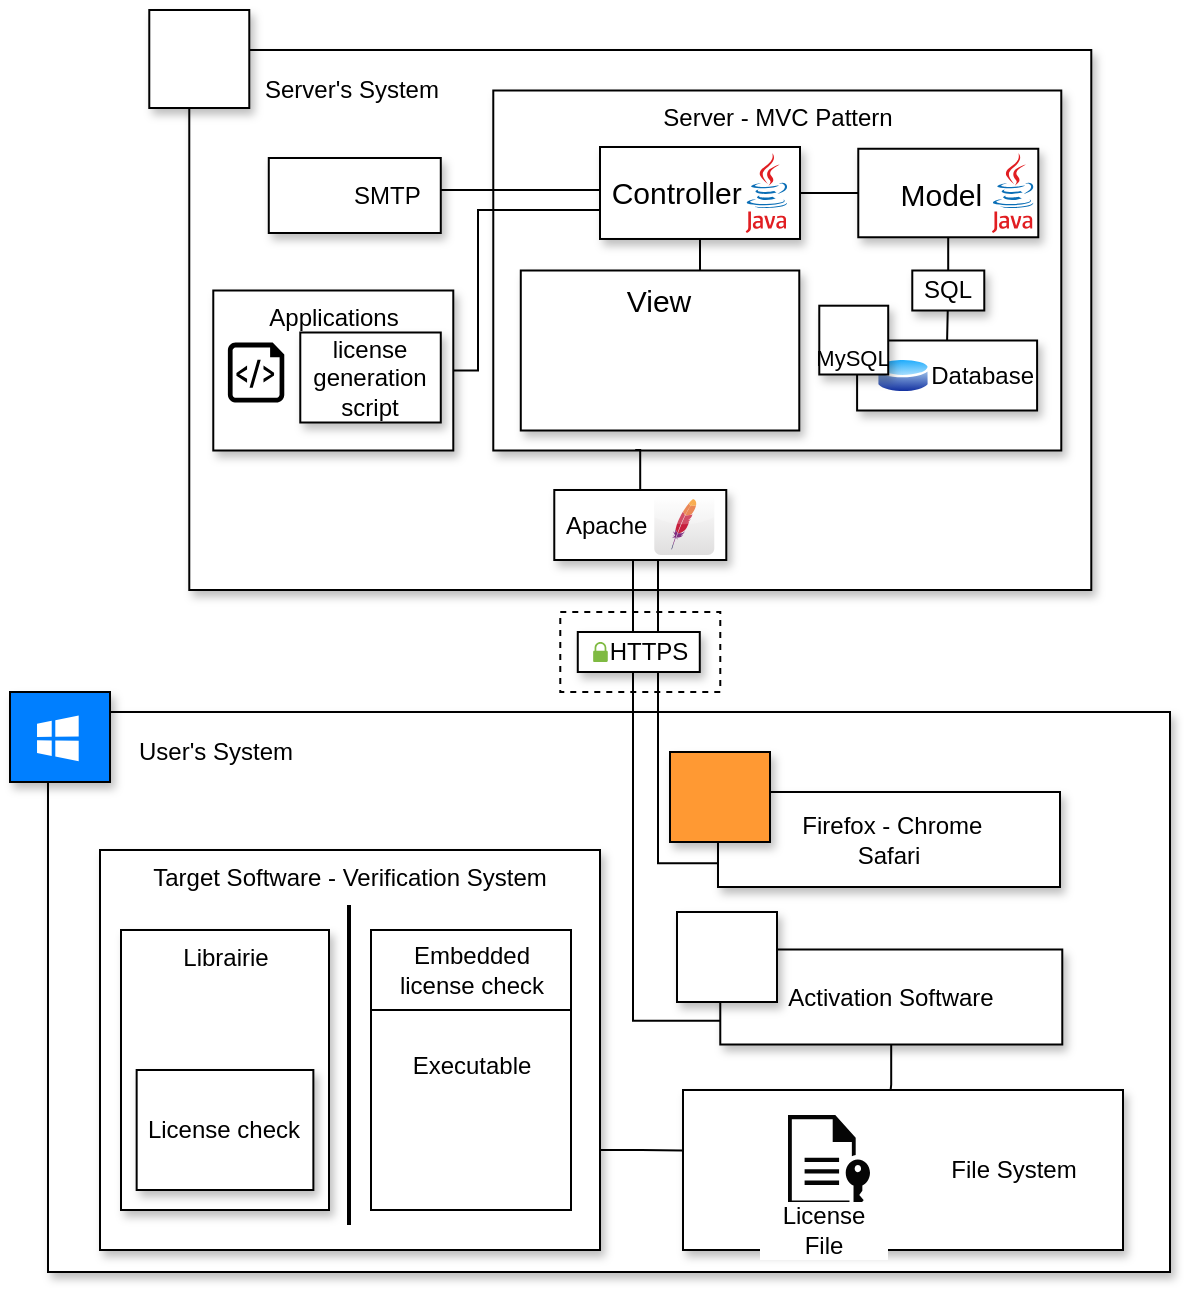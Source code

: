 <mxfile version="16.0.2"><diagram id="zqg3mD8aVBPtvlfFpJmv" name="Page-1"><mxGraphModel dx="585" dy="529" grid="1" gridSize="10" guides="1" tooltips="1" connect="1" arrows="1" fold="1" page="1" pageScale="1" pageWidth="827" pageHeight="1169" math="0" shadow="0"><root><mxCell id="0"/><mxCell id="1" parent="0"/><mxCell id="6A-bxQkhCpq2slP2q3Ci-1" value="" style="rounded=0;whiteSpace=wrap;html=1;sketch=0;shadow=1;" vertex="1" parent="1"><mxGeometry x="384.64" y="200" width="451" height="270" as="geometry"/></mxCell><mxCell id="6A-bxQkhCpq2slP2q3Ci-2" value="Server - MVC Pattern" style="rounded=0;whiteSpace=wrap;html=1;verticalAlign=top;sketch=0;shadow=1;" vertex="1" parent="1"><mxGeometry x="536.64" y="220.25" width="284" height="180" as="geometry"/></mxCell><mxCell id="6A-bxQkhCpq2slP2q3Ci-3" value="" style="rounded=0;whiteSpace=wrap;html=1;sketch=0;shadow=1;" vertex="1" parent="1"><mxGeometry x="314" y="531" width="561" height="280" as="geometry"/></mxCell><mxCell id="6A-bxQkhCpq2slP2q3Ci-4" style="edgeStyle=orthogonalEdgeStyle;rounded=0;orthogonalLoop=1;jettySize=auto;html=1;entryX=0.5;entryY=1;entryDx=0;entryDy=0;endArrow=none;endFill=0;" edge="1" parent="1" target="6A-bxQkhCpq2slP2q3Ci-10"><mxGeometry relative="1" as="geometry"><mxPoint x="643.64" y="344.25" as="sourcePoint"/></mxGeometry></mxCell><mxCell id="6A-bxQkhCpq2slP2q3Ci-5" style="edgeStyle=orthogonalEdgeStyle;rounded=0;orthogonalLoop=1;jettySize=auto;html=1;entryX=0.5;entryY=0;entryDx=0;entryDy=0;fontSize=11;startArrow=none;startFill=0;endArrow=none;endFill=0;" edge="1" parent="1" source="6A-bxQkhCpq2slP2q3Ci-6" target="6A-bxQkhCpq2slP2q3Ci-40"><mxGeometry relative="1" as="geometry"/></mxCell><mxCell id="6A-bxQkhCpq2slP2q3Ci-6" value="&lt;font style=&quot;font-size: 15px&quot;&gt;Model&lt;/font&gt;&amp;nbsp;&amp;nbsp; " style="rounded=0;whiteSpace=wrap;html=1;sketch=0;shadow=1;" vertex="1" parent="1"><mxGeometry x="719.14" y="249.38" width="90" height="44.25" as="geometry"/></mxCell><mxCell id="6A-bxQkhCpq2slP2q3Ci-7" style="edgeStyle=orthogonalEdgeStyle;rounded=0;orthogonalLoop=1;jettySize=auto;html=1;entryX=0;entryY=0.5;entryDx=0;entryDy=0;endArrow=none;endFill=0;" edge="1" parent="1" source="6A-bxQkhCpq2slP2q3Ci-10" target="6A-bxQkhCpq2slP2q3Ci-6"><mxGeometry relative="1" as="geometry"/></mxCell><mxCell id="6A-bxQkhCpq2slP2q3Ci-9" style="edgeStyle=orthogonalEdgeStyle;rounded=0;orthogonalLoop=1;jettySize=auto;html=1;entryX=1;entryY=0.5;entryDx=0;entryDy=0;fontSize=15;startArrow=none;startFill=0;endArrow=none;endFill=0;exitX=0.007;exitY=0.928;exitDx=0;exitDy=0;exitPerimeter=0;" edge="1" parent="1" target="6A-bxQkhCpq2slP2q3Ci-13" source="6A-bxQkhCpq2slP2q3Ci-10"><mxGeometry relative="1" as="geometry"><mxPoint x="587.39" y="280.8" as="sourcePoint"/><mxPoint x="518.64" y="348.57" as="targetPoint"/><Array as="points"><mxPoint x="591" y="280"/><mxPoint x="529" y="280"/><mxPoint x="529" y="360"/></Array></mxGeometry></mxCell><mxCell id="6A-bxQkhCpq2slP2q3Ci-10" value="&lt;font style=&quot;font-size: 15px&quot;&gt;Controller&lt;/font&gt;&amp;nbsp;&amp;nbsp;&amp;nbsp;&amp;nbsp;&amp;nbsp;&amp;nbsp;&amp;nbsp; " style="rounded=0;whiteSpace=wrap;html=1;sketch=0;shadow=1;" vertex="1" parent="1"><mxGeometry x="590" y="248.5" width="100" height="45.99" as="geometry"/></mxCell><mxCell id="6A-bxQkhCpq2slP2q3Ci-82" style="edgeStyle=orthogonalEdgeStyle;rounded=0;orthogonalLoop=1;jettySize=auto;html=1;endArrow=none;endFill=0;" edge="1" parent="1" source="6A-bxQkhCpq2slP2q3Ci-11" target="6A-bxQkhCpq2slP2q3Ci-10"><mxGeometry relative="1" as="geometry"><Array as="points"><mxPoint x="550" y="270"/><mxPoint x="550" y="270"/></Array></mxGeometry></mxCell><mxCell id="6A-bxQkhCpq2slP2q3Ci-11" value="&amp;nbsp;&amp;nbsp;&amp;nbsp;&amp;nbsp;&amp;nbsp;&amp;nbsp;&amp;nbsp;&amp;nbsp;&amp;nbsp; SMTP" style="rounded=0;whiteSpace=wrap;html=1;sketch=0;shadow=1;" vertex="1" parent="1"><mxGeometry x="424.39" y="254" width="86" height="37.5" as="geometry"/></mxCell><mxCell id="6A-bxQkhCpq2slP2q3Ci-12" value="&lt;font style=&quot;font-size: 15px&quot;&gt;View&lt;/font&gt;" style="rounded=0;whiteSpace=wrap;html=1;verticalAlign=top;sketch=0;shadow=1;" vertex="1" parent="1"><mxGeometry x="550.39" y="310.25" width="139.25" height="80" as="geometry"/></mxCell><mxCell id="6A-bxQkhCpq2slP2q3Ci-13" value="Applications" style="rounded=0;whiteSpace=wrap;html=1;verticalAlign=top;sketch=0;shadow=1;" vertex="1" parent="1"><mxGeometry x="396.64" y="320.25" width="120" height="80" as="geometry"/></mxCell><mxCell id="6A-bxQkhCpq2slP2q3Ci-14" value="license generation script" style="rounded=0;whiteSpace=wrap;html=1;verticalAlign=middle;sketch=0;shadow=1;" vertex="1" parent="1"><mxGeometry x="440.14" y="341.25" width="70.25" height="45" as="geometry"/></mxCell><mxCell id="6A-bxQkhCpq2slP2q3Ci-15" value="" style="shape=image;html=1;verticalAlign=top;verticalLabelPosition=bottom;labelBackgroundColor=#ffffff;imageAspect=0;aspect=fixed;image=https://cdn3.iconfinder.com/data/icons/file-extension-names-vol-3-2/512/38-128.png;rounded=0;sketch=0;" vertex="1" parent="1"><mxGeometry x="557.39" y="339.25" width="45" height="45" as="geometry"/></mxCell><mxCell id="6A-bxQkhCpq2slP2q3Ci-17" value="" style="shape=image;html=1;verticalAlign=top;verticalLabelPosition=bottom;labelBackgroundColor=#ffffff;imageAspect=0;aspect=fixed;image=https://cdn3.iconfinder.com/data/icons/file-extension-names-vol-3-2/512/26-128.png;rounded=0;sketch=0;" vertex="1" parent="1"><mxGeometry x="639.89" y="339.25" width="45" height="45" as="geometry"/></mxCell><mxCell id="6A-bxQkhCpq2slP2q3Ci-18" value="&lt;div&gt;&amp;nbsp;Firefox - Chrome&lt;br&gt;&lt;/div&gt;&lt;div&gt;Safari&lt;/div&gt;" style="rounded=0;whiteSpace=wrap;html=1;verticalAlign=middle;sketch=0;shadow=1;" vertex="1" parent="1"><mxGeometry x="649" y="571" width="171" height="47.5" as="geometry"/></mxCell><mxCell id="6A-bxQkhCpq2slP2q3Ci-19" value="" style="group;fillColor=#ffe6cc;strokeColor=#d79b00;" vertex="1" connectable="0" parent="1"><mxGeometry x="625" y="551" width="50" height="45" as="geometry"/></mxCell><mxCell id="6A-bxQkhCpq2slP2q3Ci-20" value="" style="rounded=0;whiteSpace=wrap;html=1;sketch=0;shadow=1;fillColor=#FF9933;" vertex="1" parent="6A-bxQkhCpq2slP2q3Ci-19"><mxGeometry width="50" height="45" as="geometry"/></mxCell><mxCell id="6A-bxQkhCpq2slP2q3Ci-21" value="" style="shape=image;html=1;verticalAlign=top;verticalLabelPosition=bottom;labelBackgroundColor=#ffffff;imageAspect=0;aspect=fixed;image=https://cdn0.iconfinder.com/data/icons/picons-social/57/72-firefox-2-128.png;rounded=0;shadow=0;sketch=0;strokeWidth=1;imageBackground=none;" vertex="1" parent="6A-bxQkhCpq2slP2q3Ci-19"><mxGeometry x="2.5" width="45" height="45" as="geometry"/></mxCell><mxCell id="6A-bxQkhCpq2slP2q3Ci-22" value="" style="rounded=0;whiteSpace=wrap;html=1;verticalAlign=bottom;sketch=0;shadow=1;align=right;" vertex="1" parent="1"><mxGeometry x="631.5" y="720" width="220" height="80" as="geometry"/></mxCell><mxCell id="6A-bxQkhCpq2slP2q3Ci-23" value="" style="sketch=0;pointerEvents=1;shadow=0;dashed=0;html=1;strokeColor=none;fillColor=#050505;labelPosition=center;verticalLabelPosition=bottom;verticalAlign=bottom;outlineConnect=0;align=center;shape=mxgraph.office.concepts.file_key;rounded=0;" vertex="1" parent="1"><mxGeometry x="684" y="732.5" width="41" height="50" as="geometry"/></mxCell><mxCell id="6A-bxQkhCpq2slP2q3Ci-24" value="" style="rounded=0;whiteSpace=wrap;html=1;sketch=0;shadow=1;fillColor=#007FFF;" vertex="1" parent="1"><mxGeometry x="295" y="521" width="50" height="45" as="geometry"/></mxCell><mxCell id="6A-bxQkhCpq2slP2q3Ci-25" value="" style="sketch=0;pointerEvents=1;shadow=0;dashed=0;html=1;strokeColor=none;fillColor=#007FFF;labelPosition=center;verticalLabelPosition=bottom;verticalAlign=top;align=center;outlineConnect=0;shape=mxgraph.veeam2.microsoft_windows;rounded=0;fontColor=none;" vertex="1" parent="1"><mxGeometry x="300" y="523.5" width="40" height="40" as="geometry"/></mxCell><mxCell id="6A-bxQkhCpq2slP2q3Ci-26" value="" style="group" vertex="1" connectable="0" parent="1"><mxGeometry x="364.64" y="180" width="50" height="49" as="geometry"/></mxCell><mxCell id="6A-bxQkhCpq2slP2q3Ci-27" value="" style="rounded=0;whiteSpace=wrap;html=1;sketch=0;shadow=1;" vertex="1" parent="6A-bxQkhCpq2slP2q3Ci-26"><mxGeometry width="50" height="49" as="geometry"/></mxCell><mxCell id="6A-bxQkhCpq2slP2q3Ci-28" value="" style="group" vertex="1" connectable="0" parent="6A-bxQkhCpq2slP2q3Ci-26"><mxGeometry x="2" y="2" width="45" height="45" as="geometry"/></mxCell><mxCell id="6A-bxQkhCpq2slP2q3Ci-29" value="" style="shape=image;html=1;verticalAlign=top;verticalLabelPosition=bottom;labelBackgroundColor=#ffffff;imageAspect=0;aspect=fixed;image=https://cdn1.iconfinder.com/data/icons/operating-system-flat-1/30/linux-128.png;rounded=0;shadow=1;sketch=0;fontColor=none;strokeWidth=1;fillColor=#000000;fontStyle=4" vertex="1" parent="6A-bxQkhCpq2slP2q3Ci-28"><mxGeometry x="16" y="12" width="21" height="21" as="geometry"/></mxCell><mxCell id="6A-bxQkhCpq2slP2q3Ci-30" value="" style="shape=image;html=1;verticalAlign=top;verticalLabelPosition=bottom;labelBackgroundColor=#ffffff;imageAspect=0;aspect=fixed;image=https://cdn1.iconfinder.com/data/icons/logos-brands-1/24/logo_brand_brands_logos_ubuntu-128.png;rounded=0;shadow=1;sketch=0;fontColor=none;strokeWidth=1;fillColor=#000000;fontStyle=4" vertex="1" parent="6A-bxQkhCpq2slP2q3Ci-28"><mxGeometry width="45" height="45" as="geometry"/></mxCell><mxCell id="6A-bxQkhCpq2slP2q3Ci-31" value="" style="sketch=0;aspect=fixed;pointerEvents=1;shadow=0;dashed=0;html=1;strokeColor=none;labelPosition=center;verticalLabelPosition=bottom;verticalAlign=top;align=center;fillColor=#000000;shape=mxgraph.azure.script_file" vertex="1" parent="1"><mxGeometry x="403.94" y="346.25" width="28.2" height="30" as="geometry"/></mxCell><mxCell id="6A-bxQkhCpq2slP2q3Ci-32" value="" style="shape=image;html=1;verticalAlign=top;verticalLabelPosition=bottom;labelBackgroundColor=#ffffff;imageAspect=0;aspect=fixed;image=https://cdn4.iconfinder.com/data/icons/miu-black-social-2/60/mail-128.png;labelBorderColor=none;fontColor=default;strokeColor=#000000;fillColor=none;gradientColor=none;" vertex="1" parent="1"><mxGeometry x="426.25" y="256.13" width="33.25" height="33.25" as="geometry"/></mxCell><mxCell id="6A-bxQkhCpq2slP2q3Ci-33" value="File System" style="text;html=1;strokeColor=none;fillColor=none;align=center;verticalAlign=middle;whiteSpace=wrap;rounded=0;" vertex="1" parent="1"><mxGeometry x="761.5" y="745" width="70" height="30" as="geometry"/></mxCell><mxCell id="6A-bxQkhCpq2slP2q3Ci-34" value="User's System" style="text;html=1;strokeColor=none;fillColor=none;align=center;verticalAlign=middle;whiteSpace=wrap;rounded=0;labelBackgroundColor=#FFFFFF;" vertex="1" parent="1"><mxGeometry x="345" y="536" width="106" height="30" as="geometry"/></mxCell><mxCell id="6A-bxQkhCpq2slP2q3Ci-35" value="Server's System" style="text;html=1;strokeColor=none;fillColor=none;align=center;verticalAlign=middle;whiteSpace=wrap;rounded=0;labelBackgroundColor=#FFFFFF;" vertex="1" parent="1"><mxGeometry x="414.64" y="205" width="102" height="30" as="geometry"/></mxCell><mxCell id="6A-bxQkhCpq2slP2q3Ci-36" value="License File" style="text;html=1;strokeColor=none;fillColor=none;align=center;verticalAlign=middle;whiteSpace=wrap;rounded=0;labelBackgroundColor=#FFFFFF;" vertex="1" parent="1"><mxGeometry x="668.5" y="775" width="66" height="30" as="geometry"/></mxCell><mxCell id="6A-bxQkhCpq2slP2q3Ci-40" value="&lt;div&gt;Database&lt;/div&gt;" style="rounded=0;whiteSpace=wrap;html=1;sketch=0;shadow=1;align=right;verticalAlign=middle;" vertex="1" parent="1"><mxGeometry x="718.55" y="345.25" width="90" height="35" as="geometry"/></mxCell><mxCell id="6A-bxQkhCpq2slP2q3Ci-41" value="" style="aspect=fixed;perimeter=ellipsePerimeter;html=1;align=center;shadow=0;dashed=0;spacingTop=3;image;image=img/lib/active_directory/database.svg;strokeColor=#FFFFFF;fillColor=#000000;fontColor=#000000;" vertex="1" parent="1"><mxGeometry x="727.99" y="352.75" width="27.03" height="20" as="geometry"/></mxCell><mxCell id="6A-bxQkhCpq2slP2q3Ci-42" value="" style="group" vertex="1" connectable="0" parent="1"><mxGeometry x="699.64" y="327.85" width="37.91" height="34.4" as="geometry"/></mxCell><mxCell id="6A-bxQkhCpq2slP2q3Ci-43" value="" style="rounded=0;whiteSpace=wrap;html=1;sketch=0;shadow=1;" vertex="1" parent="6A-bxQkhCpq2slP2q3Ci-42"><mxGeometry width="34.464" height="34.4" as="geometry"/></mxCell><mxCell id="6A-bxQkhCpq2slP2q3Ci-44" value="" style="shape=image;html=1;verticalAlign=top;verticalLabelPosition=bottom;labelBackgroundColor=#ffffff;imageAspect=0;aspect=fixed;image=https://cdn1.iconfinder.com/data/icons/simple-icons/128/mysql-128-black.png;fontSize=15;" vertex="1" parent="6A-bxQkhCpq2slP2q3Ci-42"><mxGeometry x="3.446" y="-1.376" width="25.477" height="25.477" as="geometry"/></mxCell><mxCell id="6A-bxQkhCpq2slP2q3Ci-45" value="&lt;font style=&quot;font-size: 11px&quot;&gt;MySQL&lt;/font&gt;" style="text;html=1;strokeColor=none;fillColor=none;align=center;verticalAlign=middle;whiteSpace=wrap;rounded=0;fontSize=15;" vertex="1" parent="6A-bxQkhCpq2slP2q3Ci-42"><mxGeometry x="-3.446" y="13.76" width="41.356" height="20.64" as="geometry"/></mxCell><mxCell id="6A-bxQkhCpq2slP2q3Ci-49" value="SQL" style="rounded=0;whiteSpace=wrap;html=1;shadow=1;sketch=0;verticalAlign=middle;" vertex="1" parent="1"><mxGeometry x="746.14" y="310.25" width="36" height="20" as="geometry"/></mxCell><mxCell id="6A-bxQkhCpq2slP2q3Ci-50" style="edgeStyle=orthogonalEdgeStyle;rounded=0;orthogonalLoop=1;jettySize=auto;html=1;entryX=0.25;entryY=1;entryDx=0;entryDy=0;fontSize=15;startArrow=none;startFill=0;endArrow=none;endFill=0;" edge="1" parent="1" source="6A-bxQkhCpq2slP2q3Ci-53" target="6A-bxQkhCpq2slP2q3Ci-2"><mxGeometry relative="1" as="geometry"/></mxCell><mxCell id="6A-bxQkhCpq2slP2q3Ci-51" style="edgeStyle=orthogonalEdgeStyle;rounded=0;orthogonalLoop=1;jettySize=auto;html=1;exitX=0.5;exitY=1;exitDx=0;exitDy=0;entryX=0;entryY=0.75;entryDx=0;entryDy=0;fontSize=15;startArrow=none;startFill=0;endArrow=none;endFill=0;" edge="1" parent="1" target="6A-bxQkhCpq2slP2q3Ci-18"><mxGeometry relative="1" as="geometry"><mxPoint x="608.14" y="455" as="sourcePoint"/><mxPoint x="647" y="606.625" as="targetPoint"/><Array as="points"><mxPoint x="619" y="455"/><mxPoint x="619" y="607"/></Array></mxGeometry></mxCell><mxCell id="6A-bxQkhCpq2slP2q3Ci-52" style="edgeStyle=orthogonalEdgeStyle;rounded=0;orthogonalLoop=1;jettySize=auto;html=1;exitX=0.5;exitY=1;exitDx=0;exitDy=0;entryX=0;entryY=0.75;entryDx=0;entryDy=0;fontSize=15;startArrow=none;startFill=0;endArrow=none;endFill=0;" edge="1" parent="1"><mxGeometry relative="1" as="geometry"><mxPoint x="606.5" y="455" as="sourcePoint"/><mxPoint x="662.14" y="685.375" as="targetPoint"/><Array as="points"><mxPoint x="607" y="685"/></Array></mxGeometry></mxCell><mxCell id="6A-bxQkhCpq2slP2q3Ci-53" value="Apache&amp;nbsp;&amp;nbsp;&amp;nbsp;&amp;nbsp;&amp;nbsp;&amp;nbsp;&amp;nbsp;&amp;nbsp;&amp;nbsp;&amp;nbsp; " style="rounded=0;whiteSpace=wrap;html=1;sketch=0;shadow=1;" vertex="1" parent="1"><mxGeometry x="567.14" y="420" width="86" height="35" as="geometry"/></mxCell><mxCell id="6A-bxQkhCpq2slP2q3Ci-54" value="" style="dashed=0;outlineConnect=0;html=1;align=center;labelPosition=center;verticalLabelPosition=bottom;verticalAlign=top;shape=mxgraph.webicons.apache;gradientColor=#DFDEDE;fontColor=#000000;strokeColor=#FFFFFF;aspect=fixed;" vertex="1" parent="1"><mxGeometry x="617.14" y="422.5" width="30" height="30" as="geometry"/></mxCell><mxCell id="6A-bxQkhCpq2slP2q3Ci-55" style="edgeStyle=orthogonalEdgeStyle;rounded=0;orthogonalLoop=1;jettySize=auto;html=1;exitX=1;exitY=0.75;exitDx=0;exitDy=0;entryX=-0.002;entryY=0.378;entryDx=0;entryDy=0;entryPerimeter=0;fontSize=15;startArrow=none;startFill=0;endArrow=none;endFill=0;" edge="1" parent="1" source="6A-bxQkhCpq2slP2q3Ci-56" target="6A-bxQkhCpq2slP2q3Ci-22"><mxGeometry relative="1" as="geometry"/></mxCell><mxCell id="6A-bxQkhCpq2slP2q3Ci-56" value="Target Software - Verification System" style="rounded=0;whiteSpace=wrap;html=1;verticalAlign=top;sketch=0;shadow=1;" vertex="1" parent="1"><mxGeometry x="340" y="600" width="250" height="200" as="geometry"/></mxCell><mxCell id="6A-bxQkhCpq2slP2q3Ci-57" value="&lt;div&gt;Librairie&lt;br&gt;&lt;/div&gt;&lt;div&gt;&lt;br&gt;&lt;/div&gt;" style="rounded=0;whiteSpace=wrap;html=1;verticalAlign=top;sketch=0;shadow=1;" vertex="1" parent="1"><mxGeometry x="350.5" y="640" width="104" height="140" as="geometry"/></mxCell><mxCell id="6A-bxQkhCpq2slP2q3Ci-58" value="" style="line;strokeWidth=2;direction=south;html=1;verticalAlign=middle;" vertex="1" parent="1"><mxGeometry x="459.5" y="627.5" width="10" height="160" as="geometry"/></mxCell><mxCell id="6A-bxQkhCpq2slP2q3Ci-59" value="Embedded license check" style="rounded=0;whiteSpace=wrap;html=1;align=center;verticalAlign=middle;" vertex="1" parent="1"><mxGeometry x="475.5" y="640" width="100" height="40" as="geometry"/></mxCell><mxCell id="6A-bxQkhCpq2slP2q3Ci-60" value="&lt;div&gt;&lt;br&gt;&lt;/div&gt;&lt;div&gt;Executable&lt;/div&gt;" style="rounded=0;whiteSpace=wrap;html=1;align=center;verticalAlign=top;" vertex="1" parent="1"><mxGeometry x="475.5" y="680" width="100" height="100" as="geometry"/></mxCell><mxCell id="6A-bxQkhCpq2slP2q3Ci-61" value="" style="shape=image;html=1;verticalAlign=top;verticalLabelPosition=bottom;labelBackgroundColor=#ffffff;imageAspect=0;aspect=fixed;image=https://cdn3.iconfinder.com/data/icons/file-extension-names-vol-3-2/512/42-128.png;dashed=1;fillColor=none;" vertex="1" parent="1"><mxGeometry x="503" y="722.5" width="45" height="45" as="geometry"/></mxCell><mxCell id="6A-bxQkhCpq2slP2q3Ci-62" value="License check" style="rounded=0;whiteSpace=wrap;html=1;verticalAlign=middle;sketch=0;shadow=1;" vertex="1" parent="1"><mxGeometry x="358.33" y="710" width="88.35" height="60" as="geometry"/></mxCell><mxCell id="6A-bxQkhCpq2slP2q3Ci-63" value="" style="shape=image;verticalLabelPosition=bottom;labelBackgroundColor=#FFFFFF;verticalAlign=top;aspect=fixed;imageAspect=0;image=http://www.techbaz.org/Course/img/csharp-logo.png;" vertex="1" parent="1"><mxGeometry x="390.51" y="677.5" width="23.98" height="22.5" as="geometry"/></mxCell><mxCell id="6A-bxQkhCpq2slP2q3Ci-64" style="edgeStyle=orthogonalEdgeStyle;rounded=0;orthogonalLoop=1;jettySize=auto;html=1;entryX=0.472;entryY=-0.003;entryDx=0;entryDy=0;entryPerimeter=0;fontSize=15;startArrow=none;startFill=0;endArrow=none;endFill=0;" edge="1" parent="1" source="6A-bxQkhCpq2slP2q3Ci-65" target="6A-bxQkhCpq2slP2q3Ci-22"><mxGeometry relative="1" as="geometry"/></mxCell><mxCell id="6A-bxQkhCpq2slP2q3Ci-65" value="Activation Software" style="rounded=0;whiteSpace=wrap;html=1;verticalAlign=middle;sketch=0;shadow=1;" vertex="1" parent="1"><mxGeometry x="650.14" y="649.75" width="171" height="47.5" as="geometry"/></mxCell><mxCell id="6A-bxQkhCpq2slP2q3Ci-66" value="" style="group" vertex="1" connectable="0" parent="1"><mxGeometry x="628.5" y="631" width="50" height="45" as="geometry"/></mxCell><mxCell id="6A-bxQkhCpq2slP2q3Ci-67" value="" style="rounded=0;whiteSpace=wrap;html=1;sketch=0;shadow=1;" vertex="1" parent="6A-bxQkhCpq2slP2q3Ci-66"><mxGeometry width="50" height="45" as="geometry"/></mxCell><mxCell id="6A-bxQkhCpq2slP2q3Ci-68" value="" style="shape=image;verticalLabelPosition=bottom;labelBackgroundColor=#ffffff;verticalAlign=top;aspect=fixed;imageAspect=0;image=http://www.techbaz.org/Course/img/csharp-logo.png;" vertex="1" parent="6A-bxQkhCpq2slP2q3Ci-66"><mxGeometry x="2.5" y="1.38" width="45" height="42.23" as="geometry"/></mxCell><mxCell id="6A-bxQkhCpq2slP2q3Ci-69" value="" style="rounded=0;whiteSpace=wrap;html=1;fillColor=none;dashed=1;" vertex="1" parent="1"><mxGeometry x="570.14" y="481" width="80" height="40" as="geometry"/></mxCell><mxCell id="6A-bxQkhCpq2slP2q3Ci-70" value="&amp;nbsp;&amp;nbsp; HTTPS" style="rounded=0;whiteSpace=wrap;html=1;shadow=1;sketch=0;verticalAlign=middle;" vertex="1" parent="1"><mxGeometry x="578.89" y="491" width="61" height="20" as="geometry"/></mxCell><mxCell id="6A-bxQkhCpq2slP2q3Ci-71" value="" style="sketch=0;pointerEvents=1;shadow=0;dashed=0;html=1;strokeColor=none;labelPosition=center;verticalLabelPosition=bottom;verticalAlign=top;outlineConnect=0;align=center;shape=mxgraph.office.security.lock_protected;fillColor=#7FBA42;labelBackgroundColor=none;labelBorderColor=none;fontColor=#39FF2B;aspect=fixed;" vertex="1" parent="1"><mxGeometry x="586.58" y="496" width="7.31" height="10" as="geometry"/></mxCell><mxCell id="6A-bxQkhCpq2slP2q3Ci-75" value="" style="shape=image;html=1;verticalAlign=top;verticalLabelPosition=bottom;labelBackgroundColor=#ffffff;imageAspect=0;aspect=fixed;image=https://cdn3.iconfinder.com/data/icons/file-extension-names-vol-3-2/512/50-128.png" vertex="1" parent="1"><mxGeometry x="597.51" y="339.25" width="45" height="45" as="geometry"/></mxCell><mxCell id="6A-bxQkhCpq2slP2q3Ci-79" value="" style="dashed=0;outlineConnect=0;html=1;align=center;labelPosition=center;verticalLabelPosition=bottom;verticalAlign=top;shape=mxgraph.weblogos.java;aspect=fixed;" vertex="1" parent="1"><mxGeometry x="785.92" y="251.5" width="21.17" height="40" as="geometry"/></mxCell><mxCell id="6A-bxQkhCpq2slP2q3Ci-80" value="" style="dashed=0;outlineConnect=0;html=1;align=center;labelPosition=center;verticalLabelPosition=bottom;verticalAlign=top;shape=mxgraph.weblogos.java;aspect=fixed;" vertex="1" parent="1"><mxGeometry x="662.83" y="251.5" width="21.17" height="40" as="geometry"/></mxCell></root></mxGraphModel></diagram></mxfile>